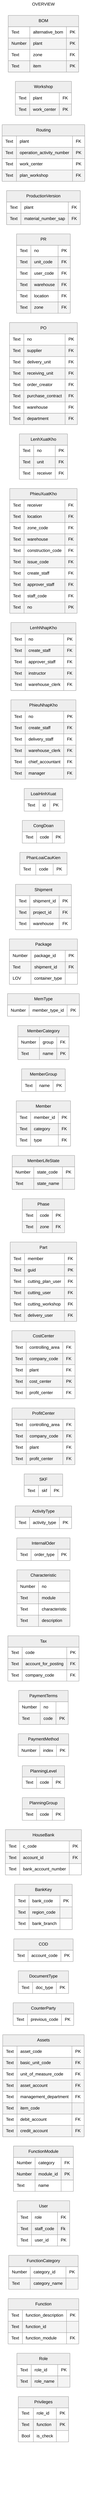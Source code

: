 ---
title: OVERVIEW
config:
  theme: neutral
  layout: elk
---
erDiagram
Direction LR
    BOM {
        Text alternative_bom PK
        Number plant PK
        Text zone FK
        Text item PK
    }
    Workshop {
        Text plant FK
        Text work_center PK
    }
    Routing {
        Text	plant	FK
        Text	operation_activity_number	PK
        Text	work_center	PK
        Text	plan_workshop	FK
    }
    ProductionVersion {
        Text plant FK
        Text material_number_sap FK
    }
    PR {
        Text no PK
        Text unit_code FK
        Text user_code FK
        Text warehouse FK
        Text location FK
        Text zone FK
    }
    PO {
        Text no PK
        Text supplier FK
        Text delivery_unit FK
        Text receiving_unit FK
        Text order_creator FK
        Text purchase_contract FK
        Text warehouse FK
        Text department FK
    }
    LenhXuatKho {
        Text no PK
        Text unit FK
        Text receiver FK
    }
    PhieuXuatKho {
        Text receiver FK
        Text location FK
        Text zone_code FK
        Text warehouse FK
        Text construction_code FK
        Text issue_code FK
        Text create_staff FK
        Text approver_staff FK
        Text staff_code FK
        Text no PK
    }
    LenhNhapKho {
        Text no PK
        Text create_staff FK
        Text approver_staff FK
        Text instructor FK
        Text warehouse_clerk FK
    }
    PhieuNhapKho {
        Text no PK
        Text create_staff FK
        Text delivery_staff FK
        Text warehouse_clerk FK
        Text chief_accountant FK
        Text manager FK
    }
    LoaiHinhXuat {
        Text id PK
    }
    CongDoan {
        Text code PK
    }
    PhanLoaiCauKien {
        Text code PK
    }
    Shipment {
        Text shipment_id PK
        Text project_id FK
        Text warehouse FK
    }
    Package {
        Number package_id PK
        Text shipment_id FK
        LOV container_type
    }
    MemType {
        Number member_type_id PK
    }
    MemberCategory {
        Number group FK
        Text name PK
    }
    MemberGroup {
        Text name PK
    }
    Member {
        Text member_id PK
        Text category FK
        Text type FK
    }
    MemberLifeState {
        Number state_code PK
        Text state_name
    }
    Phase {
        Text code PK
        Text zone FK
    }
    Part {
        Text member FK
        Text guid PK
        Text cutting_plan_user FK
        Text cutting_user FK
        Text cutting_workshop FK
        Text delivery_user FK
    }
    CostCenter {
        Text controlling_area FK
        Text company_code FK
        Text plant FK
        Text cost_center PK
        Text profit_center FK
    }
    ProfitCenter {
        Text controlling_area FK
        Text company_code FK
        Text plant FK
        Text profit_center FK
    }
    SKF {
        Text skf PK
    }
    ActivityType {
        Text activity_type PK
    }
    InternalOder {
        Text order_type PK
    }
    Characteristic {
        Number no
        Text module
        Text characteristic
        Text description
    }
    Tax {
        Text code PK
        Text account_for_posting FK
        Text company_code FK
    }
    PaymentTerms {
        Number no
        Text code PK
    }
    PaymentMethod {
        Number index PK
    }
    PlanningLevel {
        Text code PK
    }
    PlanningGroup {
        Text code PK
    }    
    HouseBank {
        Text c_code PK
        Text account_id FK
        Text bank_account_number
    }
    BankKey {
        Text bank_code PK
        Text region_code
        Text bank_branch
    }
    COD {
        Text account_code PK
    }
    DocumentType {
        Text doc_type PK
    }
    CounterParty {
        Text previous_code PK
    }
    Assets {
        Text asset_code PK
        Text basic_unit_code FK
        Text unit_of_measure_code  FK
        Text asset_account  FK
        Text management_department  FK
        Text item_code
        Text debit_account  FK
        Text credit_account  FK
    }
    FunctionModule {
        Number category FK
        Number module_id PK
        Text name
    }
    User {
        Text role FK
        Text staff_code Fk
        Text user_id PK
    }
    FunctionCategory {
        Number category_id PK
        Text category_name
    }
    Function {
        Text function_description PK
        Text function_id
        Text function_module FK
    }
    Role {
        Text role_id PK
        Text role_name
    }
    Privileges {
        Text role_id PK
        Text function PK
        Bool is_check
    }